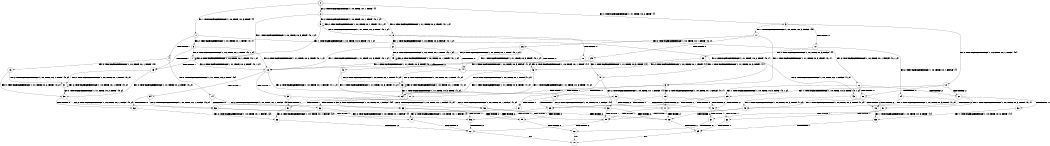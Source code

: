 digraph BCG {
size = "7, 10.5";
center = TRUE;
node [shape = circle];
0 [peripheries = 2];
0 -> 1 [label = "EX !1 !ATOMIC_EXCH_BRANCH (1, +0, TRUE, +0, 3, TRUE) !{}"];
0 -> 2 [label = "EX !2 !ATOMIC_EXCH_BRANCH (1, +0, TRUE, +0, 1, TRUE) !{}"];
0 -> 3 [label = "EX !0 !ATOMIC_EXCH_BRANCH (1, +1, TRUE, +0, 2, TRUE) !{}"];
1 -> 4 [label = "TERMINATE !1"];
1 -> 5 [label = "EX !2 !ATOMIC_EXCH_BRANCH (1, +0, TRUE, +0, 1, TRUE) !{0, 1}"];
1 -> 6 [label = "EX !0 !ATOMIC_EXCH_BRANCH (1, +1, TRUE, +0, 2, TRUE) !{0, 1}"];
2 -> 7 [label = "EX !1 !ATOMIC_EXCH_BRANCH (1, +0, TRUE, +0, 3, TRUE) !{0, 1, 2}"];
2 -> 8 [label = "EX !0 !ATOMIC_EXCH_BRANCH (1, +1, TRUE, +0, 2, TRUE) !{0, 1, 2}"];
2 -> 9 [label = "EX !2 !ATOMIC_EXCH_BRANCH (1, +0, TRUE, +0, 1, TRUE) !{0, 1, 2}"];
3 -> 10 [label = "TERMINATE !0"];
3 -> 11 [label = "EX !1 !ATOMIC_EXCH_BRANCH (1, +0, TRUE, +0, 3, FALSE) !{0}"];
3 -> 12 [label = "EX !2 !ATOMIC_EXCH_BRANCH (1, +0, TRUE, +0, 1, FALSE) !{0}"];
4 -> 13 [label = "EX !2 !ATOMIC_EXCH_BRANCH (1, +0, TRUE, +0, 1, TRUE) !{0}"];
4 -> 14 [label = "EX !0 !ATOMIC_EXCH_BRANCH (1, +1, TRUE, +0, 2, TRUE) !{0}"];
5 -> 15 [label = "TERMINATE !1"];
5 -> 16 [label = "EX !0 !ATOMIC_EXCH_BRANCH (1, +1, TRUE, +0, 2, TRUE) !{0, 1, 2}"];
5 -> 7 [label = "EX !2 !ATOMIC_EXCH_BRANCH (1, +0, TRUE, +0, 1, TRUE) !{0, 1, 2}"];
6 -> 17 [label = "TERMINATE !1"];
6 -> 18 [label = "TERMINATE !0"];
6 -> 19 [label = "EX !2 !ATOMIC_EXCH_BRANCH (1, +0, TRUE, +0, 1, FALSE) !{0, 1}"];
7 -> 15 [label = "TERMINATE !1"];
7 -> 16 [label = "EX !0 !ATOMIC_EXCH_BRANCH (1, +1, TRUE, +0, 2, TRUE) !{0, 1, 2}"];
7 -> 7 [label = "EX !2 !ATOMIC_EXCH_BRANCH (1, +0, TRUE, +0, 1, TRUE) !{0, 1, 2}"];
8 -> 20 [label = "TERMINATE !0"];
8 -> 21 [label = "EX !1 !ATOMIC_EXCH_BRANCH (1, +0, TRUE, +0, 3, FALSE) !{0, 1, 2}"];
8 -> 22 [label = "EX !2 !ATOMIC_EXCH_BRANCH (1, +0, TRUE, +0, 1, FALSE) !{0, 1, 2}"];
9 -> 7 [label = "EX !1 !ATOMIC_EXCH_BRANCH (1, +0, TRUE, +0, 3, TRUE) !{0, 1, 2}"];
9 -> 8 [label = "EX !0 !ATOMIC_EXCH_BRANCH (1, +1, TRUE, +0, 2, TRUE) !{0, 1, 2}"];
9 -> 9 [label = "EX !2 !ATOMIC_EXCH_BRANCH (1, +0, TRUE, +0, 1, TRUE) !{0, 1, 2}"];
10 -> 23 [label = "EX !1 !ATOMIC_EXCH_BRANCH (1, +0, TRUE, +0, 3, FALSE) !{}"];
10 -> 24 [label = "EX !2 !ATOMIC_EXCH_BRANCH (1, +0, TRUE, +0, 1, FALSE) !{}"];
11 -> 25 [label = "TERMINATE !0"];
11 -> 26 [label = "EX !2 !ATOMIC_EXCH_BRANCH (1, +0, TRUE, +0, 1, TRUE) !{0, 1}"];
11 -> 6 [label = "EX !1 !ATOMIC_EXCH_BRANCH (1, +1, TRUE, +0, 3, TRUE) !{0, 1}"];
12 -> 27 [label = "TERMINATE !2"];
12 -> 28 [label = "TERMINATE !0"];
12 -> 29 [label = "EX !1 !ATOMIC_EXCH_BRANCH (1, +0, TRUE, +0, 3, TRUE) !{0, 1, 2}"];
13 -> 30 [label = "EX !0 !ATOMIC_EXCH_BRANCH (1, +1, TRUE, +0, 2, TRUE) !{0, 2}"];
13 -> 31 [label = "EX !2 !ATOMIC_EXCH_BRANCH (1, +0, TRUE, +0, 1, TRUE) !{0, 2}"];
14 -> 32 [label = "TERMINATE !0"];
14 -> 33 [label = "EX !2 !ATOMIC_EXCH_BRANCH (1, +0, TRUE, +0, 1, FALSE) !{0}"];
15 -> 30 [label = "EX !0 !ATOMIC_EXCH_BRANCH (1, +1, TRUE, +0, 2, TRUE) !{0, 2}"];
15 -> 31 [label = "EX !2 !ATOMIC_EXCH_BRANCH (1, +0, TRUE, +0, 1, TRUE) !{0, 2}"];
16 -> 34 [label = "TERMINATE !1"];
16 -> 35 [label = "TERMINATE !0"];
16 -> 36 [label = "EX !2 !ATOMIC_EXCH_BRANCH (1, +0, TRUE, +0, 1, FALSE) !{0, 1, 2}"];
17 -> 32 [label = "TERMINATE !0"];
17 -> 33 [label = "EX !2 !ATOMIC_EXCH_BRANCH (1, +0, TRUE, +0, 1, FALSE) !{0}"];
18 -> 37 [label = "TERMINATE !1"];
18 -> 38 [label = "EX !2 !ATOMIC_EXCH_BRANCH (1, +0, TRUE, +0, 1, FALSE) !{1}"];
19 -> 39 [label = "TERMINATE !1"];
19 -> 40 [label = "TERMINATE !2"];
19 -> 41 [label = "TERMINATE !0"];
20 -> 42 [label = "EX !1 !ATOMIC_EXCH_BRANCH (1, +0, TRUE, +0, 3, FALSE) !{1, 2}"];
20 -> 43 [label = "EX !2 !ATOMIC_EXCH_BRANCH (1, +0, TRUE, +0, 1, FALSE) !{1, 2}"];
21 -> 44 [label = "TERMINATE !0"];
21 -> 45 [label = "EX !2 !ATOMIC_EXCH_BRANCH (1, +0, TRUE, +0, 1, TRUE) !{0, 1, 2}"];
21 -> 16 [label = "EX !1 !ATOMIC_EXCH_BRANCH (1, +1, TRUE, +0, 3, TRUE) !{0, 1, 2}"];
22 -> 27 [label = "TERMINATE !2"];
22 -> 28 [label = "TERMINATE !0"];
22 -> 29 [label = "EX !1 !ATOMIC_EXCH_BRANCH (1, +0, TRUE, +0, 3, TRUE) !{0, 1, 2}"];
23 -> 46 [label = "EX !2 !ATOMIC_EXCH_BRANCH (1, +0, TRUE, +0, 1, TRUE) !{1}"];
23 -> 47 [label = "EX !1 !ATOMIC_EXCH_BRANCH (1, +1, TRUE, +0, 3, TRUE) !{1}"];
24 -> 48 [label = "TERMINATE !2"];
24 -> 49 [label = "EX !1 !ATOMIC_EXCH_BRANCH (1, +0, TRUE, +0, 3, TRUE) !{1, 2}"];
25 -> 46 [label = "EX !2 !ATOMIC_EXCH_BRANCH (1, +0, TRUE, +0, 1, TRUE) !{1}"];
25 -> 47 [label = "EX !1 !ATOMIC_EXCH_BRANCH (1, +1, TRUE, +0, 3, TRUE) !{1}"];
26 -> 44 [label = "TERMINATE !0"];
26 -> 45 [label = "EX !2 !ATOMIC_EXCH_BRANCH (1, +0, TRUE, +0, 1, TRUE) !{0, 1, 2}"];
26 -> 16 [label = "EX !1 !ATOMIC_EXCH_BRANCH (1, +1, TRUE, +0, 3, TRUE) !{0, 1, 2}"];
27 -> 50 [label = "TERMINATE !0"];
27 -> 51 [label = "EX !1 !ATOMIC_EXCH_BRANCH (1, +0, TRUE, +0, 3, TRUE) !{0, 1}"];
28 -> 48 [label = "TERMINATE !2"];
28 -> 49 [label = "EX !1 !ATOMIC_EXCH_BRANCH (1, +0, TRUE, +0, 3, TRUE) !{1, 2}"];
29 -> 39 [label = "TERMINATE !1"];
29 -> 40 [label = "TERMINATE !2"];
29 -> 41 [label = "TERMINATE !0"];
30 -> 52 [label = "TERMINATE !0"];
30 -> 53 [label = "EX !2 !ATOMIC_EXCH_BRANCH (1, +0, TRUE, +0, 1, FALSE) !{0, 2}"];
31 -> 30 [label = "EX !0 !ATOMIC_EXCH_BRANCH (1, +1, TRUE, +0, 2, TRUE) !{0, 2}"];
31 -> 31 [label = "EX !2 !ATOMIC_EXCH_BRANCH (1, +0, TRUE, +0, 1, TRUE) !{0, 2}"];
32 -> 54 [label = "EX !2 !ATOMIC_EXCH_BRANCH (1, +0, TRUE, +0, 1, FALSE) !{}"];
33 -> 55 [label = "TERMINATE !2"];
33 -> 56 [label = "TERMINATE !0"];
34 -> 52 [label = "TERMINATE !0"];
34 -> 53 [label = "EX !2 !ATOMIC_EXCH_BRANCH (1, +0, TRUE, +0, 1, FALSE) !{0, 2}"];
35 -> 57 [label = "TERMINATE !1"];
35 -> 58 [label = "EX !2 !ATOMIC_EXCH_BRANCH (1, +0, TRUE, +0, 1, FALSE) !{1, 2}"];
36 -> 39 [label = "TERMINATE !1"];
36 -> 40 [label = "TERMINATE !2"];
36 -> 41 [label = "TERMINATE !0"];
37 -> 54 [label = "EX !2 !ATOMIC_EXCH_BRANCH (1, +0, TRUE, +0, 1, FALSE) !{}"];
38 -> 59 [label = "TERMINATE !1"];
38 -> 60 [label = "TERMINATE !2"];
39 -> 55 [label = "TERMINATE !2"];
39 -> 56 [label = "TERMINATE !0"];
40 -> 61 [label = "TERMINATE !1"];
40 -> 62 [label = "TERMINATE !0"];
41 -> 59 [label = "TERMINATE !1"];
41 -> 60 [label = "TERMINATE !2"];
42 -> 63 [label = "EX !2 !ATOMIC_EXCH_BRANCH (1, +0, TRUE, +0, 1, TRUE) !{1, 2}"];
42 -> 64 [label = "EX !1 !ATOMIC_EXCH_BRANCH (1, +1, TRUE, +0, 3, TRUE) !{1, 2}"];
43 -> 48 [label = "TERMINATE !2"];
43 -> 49 [label = "EX !1 !ATOMIC_EXCH_BRANCH (1, +0, TRUE, +0, 3, TRUE) !{1, 2}"];
44 -> 63 [label = "EX !2 !ATOMIC_EXCH_BRANCH (1, +0, TRUE, +0, 1, TRUE) !{1, 2}"];
44 -> 64 [label = "EX !1 !ATOMIC_EXCH_BRANCH (1, +1, TRUE, +0, 3, TRUE) !{1, 2}"];
45 -> 44 [label = "TERMINATE !0"];
45 -> 45 [label = "EX !2 !ATOMIC_EXCH_BRANCH (1, +0, TRUE, +0, 1, TRUE) !{0, 1, 2}"];
45 -> 16 [label = "EX !1 !ATOMIC_EXCH_BRANCH (1, +1, TRUE, +0, 3, TRUE) !{0, 1, 2}"];
46 -> 63 [label = "EX !2 !ATOMIC_EXCH_BRANCH (1, +0, TRUE, +0, 1, TRUE) !{1, 2}"];
46 -> 64 [label = "EX !1 !ATOMIC_EXCH_BRANCH (1, +1, TRUE, +0, 3, TRUE) !{1, 2}"];
47 -> 37 [label = "TERMINATE !1"];
47 -> 38 [label = "EX !2 !ATOMIC_EXCH_BRANCH (1, +0, TRUE, +0, 1, FALSE) !{1}"];
48 -> 65 [label = "EX !1 !ATOMIC_EXCH_BRANCH (1, +0, TRUE, +0, 3, TRUE) !{1}"];
49 -> 59 [label = "TERMINATE !1"];
49 -> 60 [label = "TERMINATE !2"];
50 -> 65 [label = "EX !1 !ATOMIC_EXCH_BRANCH (1, +0, TRUE, +0, 3, TRUE) !{1}"];
51 -> 61 [label = "TERMINATE !1"];
51 -> 62 [label = "TERMINATE !0"];
52 -> 66 [label = "EX !2 !ATOMIC_EXCH_BRANCH (1, +0, TRUE, +0, 1, FALSE) !{2}"];
53 -> 55 [label = "TERMINATE !2"];
53 -> 56 [label = "TERMINATE !0"];
54 -> 67 [label = "TERMINATE !2"];
55 -> 68 [label = "TERMINATE !0"];
56 -> 67 [label = "TERMINATE !2"];
57 -> 66 [label = "EX !2 !ATOMIC_EXCH_BRANCH (1, +0, TRUE, +0, 1, FALSE) !{2}"];
58 -> 59 [label = "TERMINATE !1"];
58 -> 60 [label = "TERMINATE !2"];
59 -> 67 [label = "TERMINATE !2"];
60 -> 69 [label = "TERMINATE !1"];
61 -> 68 [label = "TERMINATE !0"];
62 -> 69 [label = "TERMINATE !1"];
63 -> 63 [label = "EX !2 !ATOMIC_EXCH_BRANCH (1, +0, TRUE, +0, 1, TRUE) !{1, 2}"];
63 -> 64 [label = "EX !1 !ATOMIC_EXCH_BRANCH (1, +1, TRUE, +0, 3, TRUE) !{1, 2}"];
64 -> 57 [label = "TERMINATE !1"];
64 -> 58 [label = "EX !2 !ATOMIC_EXCH_BRANCH (1, +0, TRUE, +0, 1, FALSE) !{1, 2}"];
65 -> 69 [label = "TERMINATE !1"];
66 -> 67 [label = "TERMINATE !2"];
67 -> 70 [label = "exit"];
68 -> 70 [label = "exit"];
69 -> 70 [label = "exit"];
}
